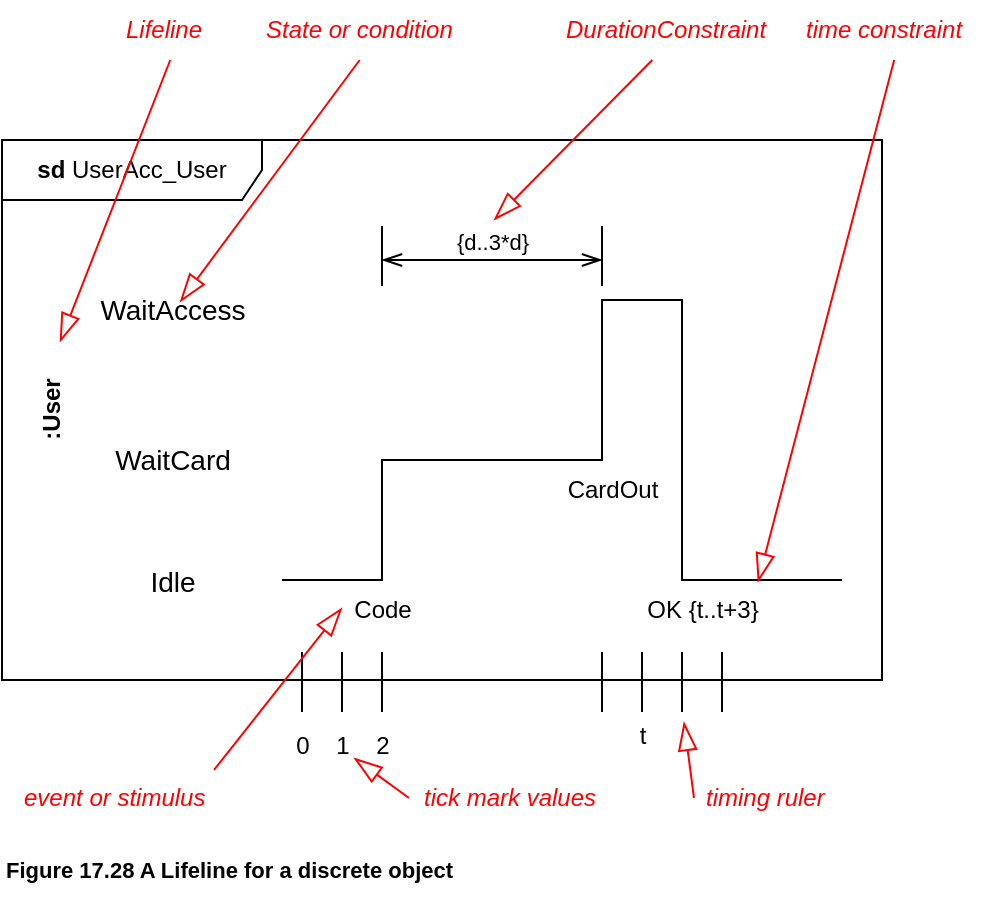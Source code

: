 <mxfile version="21.6.8" type="device" pages="3">
  <diagram id="wRjVFQ-GtE0xNQkUG2_W" name="17.28">
    <mxGraphModel dx="880" dy="545" grid="1" gridSize="10" guides="1" tooltips="1" connect="1" arrows="1" fold="1" page="1" pageScale="1" pageWidth="1169" pageHeight="827" math="0" shadow="0">
      <root>
        <mxCell id="0" />
        <mxCell id="1" value="uml" parent="0" />
        <mxCell id="CctPYty2IZTSp37HsIw8-1" value="&lt;b&gt;sd&lt;/b&gt; UserAcc_User" style="shape=umlFrame;whiteSpace=wrap;html=1;pointerEvents=0;recursiveResize=0;container=1;collapsible=0;width=130;height=30;" vertex="1" parent="1">
          <mxGeometry x="10" y="80" width="440" height="270" as="geometry" />
        </mxCell>
        <mxCell id="CctPYty2IZTSp37HsIw8-3" value=":User" style="text;html=1;align=center;verticalAlign=middle;resizable=0;points=[];autosize=1;strokeColor=none;fillColor=none;rotation=270;fontStyle=1" vertex="1" parent="CctPYty2IZTSp37HsIw8-1">
          <mxGeometry y="120" width="50" height="30" as="geometry" />
        </mxCell>
        <mxCell id="CctPYty2IZTSp37HsIw8-4" value="" style="edgeStyle=segmentEdgeStyle;endArrow=none;html=1;curved=0;rounded=0;endSize=8;startSize=8;sourcePerimeterSpacing=0;targetPerimeterSpacing=0;endFill=0;" edge="1" parent="CctPYty2IZTSp37HsIw8-1">
          <mxGeometry width="100" relative="1" as="geometry">
            <mxPoint x="140" y="220" as="sourcePoint" />
            <mxPoint x="420" y="220" as="targetPoint" />
            <Array as="points">
              <mxPoint x="190" y="220" />
              <mxPoint x="190" y="160" />
              <mxPoint x="300" y="160" />
              <mxPoint x="300" y="80" />
              <mxPoint x="340" y="80" />
              <mxPoint x="340" y="220" />
              <mxPoint x="420" y="220" />
            </Array>
          </mxGeometry>
        </mxCell>
        <mxCell id="CctPYty2IZTSp37HsIw8-5" value="WaitAccess" style="text;html=1;align=center;verticalAlign=middle;resizable=0;points=[];autosize=1;strokeColor=none;fillColor=none;fontSize=14;" vertex="1" parent="CctPYty2IZTSp37HsIw8-1">
          <mxGeometry x="35" y="70" width="100" height="30" as="geometry" />
        </mxCell>
        <mxCell id="CctPYty2IZTSp37HsIw8-6" value="WaitCard" style="text;html=1;align=center;verticalAlign=middle;resizable=0;points=[];autosize=1;strokeColor=none;fillColor=none;fontSize=14;" vertex="1" parent="CctPYty2IZTSp37HsIw8-1">
          <mxGeometry x="45" y="145" width="80" height="30" as="geometry" />
        </mxCell>
        <mxCell id="CctPYty2IZTSp37HsIw8-7" value="Idle" style="text;html=1;align=center;verticalAlign=middle;resizable=0;points=[];autosize=1;strokeColor=none;fillColor=none;fontSize=14;" vertex="1" parent="CctPYty2IZTSp37HsIw8-1">
          <mxGeometry x="60" y="206" width="50" height="30" as="geometry" />
        </mxCell>
        <mxCell id="CctPYty2IZTSp37HsIw8-11" value="Code" style="text;html=1;align=center;verticalAlign=middle;resizable=0;points=[];autosize=1;strokeColor=none;fillColor=none;" vertex="1" parent="CctPYty2IZTSp37HsIw8-1">
          <mxGeometry x="165" y="220" width="50" height="30" as="geometry" />
        </mxCell>
        <mxCell id="CctPYty2IZTSp37HsIw8-12" value="CardOut" style="text;html=1;align=center;verticalAlign=middle;resizable=0;points=[];autosize=1;strokeColor=none;fillColor=none;" vertex="1" parent="CctPYty2IZTSp37HsIw8-1">
          <mxGeometry x="270" y="160" width="70" height="30" as="geometry" />
        </mxCell>
        <mxCell id="CctPYty2IZTSp37HsIw8-13" value="OK {t..t+3}" style="text;html=1;align=center;verticalAlign=middle;resizable=0;points=[];autosize=1;strokeColor=none;fillColor=none;" vertex="1" parent="CctPYty2IZTSp37HsIw8-1">
          <mxGeometry x="310" y="220" width="80" height="30" as="geometry" />
        </mxCell>
        <mxCell id="CctPYty2IZTSp37HsIw8-8" value="{d..3*d}" style="edgeStyle=none;orthogonalLoop=1;jettySize=auto;html=1;endArrow=openThin;startArrow=openThin;endSize=8;startSize=8;rounded=0;verticalAlign=bottom;endFill=0;startFill=0;" edge="1" parent="1">
          <mxGeometry width="100" relative="1" as="geometry">
            <mxPoint x="200" y="140" as="sourcePoint" />
            <mxPoint x="310" y="140" as="targetPoint" />
            <Array as="points" />
          </mxGeometry>
        </mxCell>
        <mxCell id="CctPYty2IZTSp37HsIw8-9" value="" style="edgeStyle=none;orthogonalLoop=1;jettySize=auto;html=1;rounded=0;endArrow=none;endFill=0;" edge="1" parent="1">
          <mxGeometry width="100" relative="1" as="geometry">
            <mxPoint x="310" y="123" as="sourcePoint" />
            <mxPoint x="310" y="153" as="targetPoint" />
            <Array as="points" />
          </mxGeometry>
        </mxCell>
        <mxCell id="CctPYty2IZTSp37HsIw8-10" value="" style="edgeStyle=none;orthogonalLoop=1;jettySize=auto;html=1;rounded=0;endArrow=none;endFill=0;" edge="1" parent="1">
          <mxGeometry width="100" relative="1" as="geometry">
            <mxPoint x="200" y="123" as="sourcePoint" />
            <mxPoint x="200" y="153" as="targetPoint" />
            <Array as="points" />
          </mxGeometry>
        </mxCell>
        <mxCell id="CctPYty2IZTSp37HsIw8-14" value="" style="edgeStyle=none;orthogonalLoop=1;jettySize=auto;html=1;rounded=0;endArrow=none;endFill=0;" edge="1" parent="1">
          <mxGeometry width="100" relative="1" as="geometry">
            <mxPoint x="310" y="336" as="sourcePoint" />
            <mxPoint x="310" y="366" as="targetPoint" />
            <Array as="points" />
          </mxGeometry>
        </mxCell>
        <mxCell id="CctPYty2IZTSp37HsIw8-15" value="" style="edgeStyle=none;orthogonalLoop=1;jettySize=auto;html=1;rounded=0;endArrow=none;endFill=0;" edge="1" parent="1">
          <mxGeometry width="100" relative="1" as="geometry">
            <mxPoint x="350" y="336" as="sourcePoint" />
            <mxPoint x="350" y="366" as="targetPoint" />
            <Array as="points" />
          </mxGeometry>
        </mxCell>
        <mxCell id="CctPYty2IZTSp37HsIw8-16" value="" style="edgeStyle=none;orthogonalLoop=1;jettySize=auto;html=1;rounded=0;endArrow=none;endFill=0;" edge="1" parent="1">
          <mxGeometry width="100" relative="1" as="geometry">
            <mxPoint x="370" y="336" as="sourcePoint" />
            <mxPoint x="370" y="366" as="targetPoint" />
            <Array as="points" />
          </mxGeometry>
        </mxCell>
        <mxCell id="CctPYty2IZTSp37HsIw8-17" value="" style="edgeStyle=none;orthogonalLoop=1;jettySize=auto;html=1;rounded=0;endArrow=none;endFill=0;" edge="1" parent="1">
          <mxGeometry width="100" relative="1" as="geometry">
            <mxPoint x="330" y="336" as="sourcePoint" />
            <mxPoint x="330" y="366" as="targetPoint" />
            <Array as="points" />
          </mxGeometry>
        </mxCell>
        <mxCell id="CctPYty2IZTSp37HsIw8-18" value="t" style="text;html=1;align=center;verticalAlign=middle;resizable=0;points=[];autosize=1;strokeColor=none;fillColor=none;" vertex="1" parent="1">
          <mxGeometry x="315" y="363" width="30" height="30" as="geometry" />
        </mxCell>
        <mxCell id="CctPYty2IZTSp37HsIw8-19" value="" style="edgeStyle=none;orthogonalLoop=1;jettySize=auto;html=1;rounded=0;endArrow=none;endFill=0;" edge="1" parent="1">
          <mxGeometry width="100" relative="1" as="geometry">
            <mxPoint x="180" y="336" as="sourcePoint" />
            <mxPoint x="180" y="366" as="targetPoint" />
            <Array as="points" />
          </mxGeometry>
        </mxCell>
        <mxCell id="CctPYty2IZTSp37HsIw8-20" value="" style="edgeStyle=none;orthogonalLoop=1;jettySize=auto;html=1;rounded=0;endArrow=none;endFill=0;" edge="1" parent="1">
          <mxGeometry width="100" relative="1" as="geometry">
            <mxPoint x="200" y="336" as="sourcePoint" />
            <mxPoint x="200" y="366" as="targetPoint" />
            <Array as="points" />
          </mxGeometry>
        </mxCell>
        <mxCell id="CctPYty2IZTSp37HsIw8-21" value="" style="edgeStyle=none;orthogonalLoop=1;jettySize=auto;html=1;rounded=0;endArrow=none;endFill=0;" edge="1" parent="1">
          <mxGeometry width="100" relative="1" as="geometry">
            <mxPoint x="160" y="336" as="sourcePoint" />
            <mxPoint x="160" y="366" as="targetPoint" />
            <Array as="points" />
          </mxGeometry>
        </mxCell>
        <mxCell id="CctPYty2IZTSp37HsIw8-22" value="0" style="text;html=1;align=center;verticalAlign=middle;resizable=0;points=[];autosize=1;strokeColor=none;fillColor=none;" vertex="1" parent="1">
          <mxGeometry x="145" y="368" width="30" height="30" as="geometry" />
        </mxCell>
        <mxCell id="CctPYty2IZTSp37HsIw8-23" value="1" style="text;html=1;align=center;verticalAlign=middle;resizable=0;points=[];autosize=1;strokeColor=none;fillColor=none;" vertex="1" parent="1">
          <mxGeometry x="165" y="368" width="30" height="30" as="geometry" />
        </mxCell>
        <mxCell id="CctPYty2IZTSp37HsIw8-24" value="2" style="text;html=1;align=center;verticalAlign=middle;resizable=0;points=[];autosize=1;strokeColor=none;fillColor=none;" vertex="1" parent="1">
          <mxGeometry x="185" y="368" width="30" height="30" as="geometry" />
        </mxCell>
        <mxCell id="CctPYty2IZTSp37HsIw8-25" value="&lt;b&gt;Figure 17.28 A Lifeline for a discrete object&lt;/b&gt;" style="text;html=1;align=left;verticalAlign=middle;resizable=0;points=[];autosize=1;strokeColor=none;fillColor=none;fontSize=11;fontFamily=Helvetica;fontColor=default;" vertex="1" parent="1">
          <mxGeometry x="10" y="430" width="250" height="30" as="geometry" />
        </mxCell>
        <mxCell id="CctPYty2IZTSp37HsIw8-28" value="annotation" parent="0" />
        <mxCell id="CctPYty2IZTSp37HsIw8-29" value="" style="rounded=0;orthogonalLoop=1;jettySize=auto;html=1;endArrow=blockThin;endFill=0;endSize=12;strokeColor=#FF0000;" edge="1" parent="CctPYty2IZTSp37HsIw8-28" source="CctPYty2IZTSp37HsIw8-30">
          <mxGeometry relative="1" as="geometry">
            <mxPoint x="39" y="181" as="targetPoint" />
            <mxPoint x="86" y="80" as="sourcePoint" />
          </mxGeometry>
        </mxCell>
        <mxCell id="CctPYty2IZTSp37HsIw8-30" value="Lifeline" style="text;html=1;align=left;verticalAlign=middle;resizable=0;points=[];autosize=1;strokeColor=none;fillColor=none;fontColor=#FF0000;fontStyle=2;fontSize=12;container=0;" vertex="1" parent="CctPYty2IZTSp37HsIw8-28">
          <mxGeometry x="70" y="10" width="60" height="30" as="geometry" />
        </mxCell>
        <mxCell id="CctPYty2IZTSp37HsIw8-32" value="State or condition" style="text;html=1;align=left;verticalAlign=middle;resizable=0;points=[];autosize=1;strokeColor=none;fillColor=none;fontColor=#FF0000;fontStyle=2;fontSize=12;container=0;" vertex="1" parent="CctPYty2IZTSp37HsIw8-28">
          <mxGeometry x="140" y="10" width="120" height="30" as="geometry" />
        </mxCell>
        <mxCell id="CctPYty2IZTSp37HsIw8-33" value="" style="rounded=0;orthogonalLoop=1;jettySize=auto;html=1;endArrow=blockThin;endFill=0;endSize=12;strokeColor=#FF0000;" edge="1" source="CctPYty2IZTSp37HsIw8-32" parent="CctPYty2IZTSp37HsIw8-28">
          <mxGeometry relative="1" as="geometry">
            <mxPoint x="99" y="161" as="targetPoint" />
            <mxPoint x="146" y="60" as="sourcePoint" />
          </mxGeometry>
        </mxCell>
        <mxCell id="CctPYty2IZTSp37HsIw8-35" value="DurationConstraint" style="text;html=1;align=left;verticalAlign=middle;resizable=0;points=[];autosize=1;strokeColor=none;fillColor=none;fontColor=#FF0000;fontStyle=2;fontSize=12;container=0;" vertex="1" parent="CctPYty2IZTSp37HsIw8-28">
          <mxGeometry x="290" y="10" width="120" height="30" as="geometry" />
        </mxCell>
        <mxCell id="CctPYty2IZTSp37HsIw8-36" value="" style="rounded=0;orthogonalLoop=1;jettySize=auto;html=1;endArrow=blockThin;endFill=0;endSize=12;strokeColor=#FF0000;" edge="1" source="CctPYty2IZTSp37HsIw8-35" parent="CctPYty2IZTSp37HsIw8-28">
          <mxGeometry relative="1" as="geometry">
            <mxPoint x="256" y="120" as="targetPoint" />
            <mxPoint x="296" y="60" as="sourcePoint" />
          </mxGeometry>
        </mxCell>
        <mxCell id="CctPYty2IZTSp37HsIw8-37" value="time constraint" style="text;html=1;align=left;verticalAlign=middle;resizable=0;points=[];autosize=1;strokeColor=none;fillColor=none;fontColor=#FF0000;fontStyle=2;fontSize=12;container=0;" vertex="1" parent="CctPYty2IZTSp37HsIw8-28">
          <mxGeometry x="410" y="10" width="100" height="30" as="geometry" />
        </mxCell>
        <mxCell id="CctPYty2IZTSp37HsIw8-38" value="" style="rounded=0;orthogonalLoop=1;jettySize=auto;html=1;endArrow=blockThin;endFill=0;endSize=12;strokeColor=#FF0000;" edge="1" source="CctPYty2IZTSp37HsIw8-37" parent="CctPYty2IZTSp37HsIw8-28">
          <mxGeometry relative="1" as="geometry">
            <mxPoint x="388" y="301" as="targetPoint" />
            <mxPoint x="416" y="60" as="sourcePoint" />
          </mxGeometry>
        </mxCell>
        <mxCell id="CctPYty2IZTSp37HsIw8-39" value="timing ruler" style="text;html=1;align=left;verticalAlign=middle;resizable=0;points=[];autosize=1;strokeColor=none;fillColor=none;fontColor=#FF0000;fontStyle=2;fontSize=12;container=0;" vertex="1" parent="CctPYty2IZTSp37HsIw8-28">
          <mxGeometry x="360" y="394" width="80" height="30" as="geometry" />
        </mxCell>
        <mxCell id="CctPYty2IZTSp37HsIw8-40" value="" style="rounded=0;orthogonalLoop=1;jettySize=auto;html=1;endArrow=blockThin;endFill=0;endSize=12;strokeColor=#FF0000;exitX=-0.05;exitY=0.5;exitDx=0;exitDy=0;exitPerimeter=0;" edge="1" source="CctPYty2IZTSp37HsIw8-39" parent="CctPYty2IZTSp37HsIw8-28">
          <mxGeometry relative="1" as="geometry">
            <mxPoint x="351" y="371" as="targetPoint" />
            <mxPoint x="432" y="190" as="sourcePoint" />
          </mxGeometry>
        </mxCell>
        <mxCell id="CctPYty2IZTSp37HsIw8-41" value="tick mark values" style="text;html=1;align=left;verticalAlign=middle;resizable=0;points=[];autosize=1;strokeColor=none;fillColor=none;fontColor=#FF0000;fontStyle=2;fontSize=12;container=0;" vertex="1" parent="CctPYty2IZTSp37HsIw8-28">
          <mxGeometry x="219" y="394" width="110" height="30" as="geometry" />
        </mxCell>
        <mxCell id="CctPYty2IZTSp37HsIw8-42" value="" style="rounded=0;orthogonalLoop=1;jettySize=auto;html=1;endArrow=blockThin;endFill=0;endSize=12;strokeColor=#FF0000;exitX=-0.05;exitY=0.5;exitDx=0;exitDy=0;exitPerimeter=0;" edge="1" source="CctPYty2IZTSp37HsIw8-41" parent="CctPYty2IZTSp37HsIw8-28">
          <mxGeometry relative="1" as="geometry">
            <mxPoint x="186" y="389" as="targetPoint" />
            <mxPoint x="291" y="190" as="sourcePoint" />
          </mxGeometry>
        </mxCell>
        <mxCell id="CctPYty2IZTSp37HsIw8-44" value="event or stimulus" style="text;html=1;align=left;verticalAlign=middle;resizable=0;points=[];autosize=1;strokeColor=none;fillColor=none;fontColor=#FF0000;fontStyle=2;fontSize=12;container=0;" vertex="1" parent="CctPYty2IZTSp37HsIw8-28">
          <mxGeometry x="19" y="394" width="110" height="30" as="geometry" />
        </mxCell>
        <mxCell id="CctPYty2IZTSp37HsIw8-45" value="" style="rounded=0;orthogonalLoop=1;jettySize=auto;html=1;endArrow=blockThin;endFill=0;endSize=12;strokeColor=#FF0000;exitX=0.882;exitY=0.033;exitDx=0;exitDy=0;exitPerimeter=0;" edge="1" source="CctPYty2IZTSp37HsIw8-44" parent="CctPYty2IZTSp37HsIw8-28">
          <mxGeometry relative="1" as="geometry">
            <mxPoint x="180" y="314" as="targetPoint" />
            <mxPoint x="91" y="210" as="sourcePoint" />
          </mxGeometry>
        </mxCell>
      </root>
    </mxGraphModel>
  </diagram>
  <diagram name="17.29" id="CWOyhI8UQmGbBIaPtDwH">
    <mxGraphModel dx="880" dy="545" grid="1" gridSize="10" guides="1" tooltips="1" connect="1" arrows="1" fold="1" page="1" pageScale="1" pageWidth="1169" pageHeight="827" math="0" shadow="0">
      <root>
        <mxCell id="0" />
        <mxCell id="1" value="uml" parent="0" />
        <mxCell id="FQmdJtYdo-Q5KJxosytU-1" value="&lt;b&gt;sd&lt;/b&gt; UserAcc_User" style="shape=umlFrame;whiteSpace=wrap;html=1;pointerEvents=0;recursiveResize=0;container=1;collapsible=0;width=120;height=30;" vertex="1" parent="1">
          <mxGeometry x="80" y="80" width="440" height="150" as="geometry" />
        </mxCell>
        <mxCell id="FQmdJtYdo-Q5KJxosytU-2" value=":User" style="text;html=1;align=center;verticalAlign=middle;resizable=0;points=[];autosize=1;strokeColor=none;fillColor=none;rotation=0;fontStyle=1" vertex="1" parent="FQmdJtYdo-Q5KJxosytU-1">
          <mxGeometry x="20" y="84" width="50" height="30" as="geometry" />
        </mxCell>
        <mxCell id="FQmdJtYdo-Q5KJxosytU-4" value="WaitAccess" style="text;html=1;align=center;verticalAlign=middle;resizable=0;points=[];autosize=1;strokeColor=none;fillColor=none;fontSize=14;" vertex="1" parent="1">
          <mxGeometry x="356" y="164" width="100" height="30" as="geometry" />
        </mxCell>
        <mxCell id="FQmdJtYdo-Q5KJxosytU-5" value="WaitCard" style="text;html=1;align=center;verticalAlign=middle;resizable=0;points=[];autosize=1;strokeColor=none;fillColor=none;fontSize=14;" vertex="1" parent="1">
          <mxGeometry x="257" y="164" width="80" height="30" as="geometry" />
        </mxCell>
        <mxCell id="FQmdJtYdo-Q5KJxosytU-6" value="Idle" style="text;html=1;align=center;verticalAlign=middle;resizable=0;points=[];autosize=1;strokeColor=none;fillColor=none;fontSize=14;" vertex="1" parent="1">
          <mxGeometry x="170" y="164" width="50" height="30" as="geometry" />
        </mxCell>
        <mxCell id="Ig4POHQgUYnZKCr3auaQ-1" value="{d..3*d}" style="edgeStyle=none;orthogonalLoop=1;jettySize=auto;html=1;endArrow=openThin;startArrow=openThin;endSize=8;startSize=8;rounded=0;verticalAlign=bottom;endFill=0;startFill=0;" edge="1" parent="1">
          <mxGeometry width="100" relative="1" as="geometry">
            <mxPoint x="240" y="120" as="sourcePoint" />
            <mxPoint x="360" y="120" as="targetPoint" />
            <Array as="points" />
          </mxGeometry>
        </mxCell>
        <mxCell id="Ig4POHQgUYnZKCr3auaQ-2" value="" style="edgeStyle=none;orthogonalLoop=1;jettySize=auto;html=1;rounded=0;endArrow=none;endFill=0;" edge="1" parent="1">
          <mxGeometry width="100" relative="1" as="geometry">
            <mxPoint x="360" y="103" as="sourcePoint" />
            <mxPoint x="360" y="133" as="targetPoint" />
            <Array as="points" />
          </mxGeometry>
        </mxCell>
        <mxCell id="Ig4POHQgUYnZKCr3auaQ-3" value="" style="edgeStyle=none;orthogonalLoop=1;jettySize=auto;html=1;rounded=0;endArrow=none;endFill=0;" edge="1" parent="1">
          <mxGeometry width="100" relative="1" as="geometry">
            <mxPoint x="240" y="103" as="sourcePoint" />
            <mxPoint x="240" y="133" as="targetPoint" />
            <Array as="points" />
          </mxGeometry>
        </mxCell>
        <mxCell id="Ig4POHQgUYnZKCr3auaQ-5" value="" style="endArrow=none;html=1;rounded=0;align=center;verticalAlign=bottom;endFill=0;labelBackgroundColor=none;strokeColor=default;fontFamily=Helvetica;fontSize=11;fontColor=default;endSize=12;shape=connector;" edge="1" parent="1">
          <mxGeometry relative="1" as="geometry">
            <mxPoint x="170" y="200" as="sourcePoint" />
            <mxPoint x="380" y="200" as="targetPoint" />
            <Array as="points">
              <mxPoint x="219" y="200" />
              <mxPoint x="259" y="160" />
              <mxPoint x="340" y="160" />
            </Array>
          </mxGeometry>
        </mxCell>
        <mxCell id="Ig4POHQgUYnZKCr3auaQ-8" value="" style="edgeStyle=none;orthogonalLoop=1;jettySize=auto;html=1;rounded=0;labelBackgroundColor=none;endArrow=none;verticalAlign=bottom;endFill=0;endSize=12;" edge="1" parent="1">
          <mxGeometry width="100" relative="1" as="geometry">
            <mxPoint x="380" y="200" as="sourcePoint" />
            <mxPoint x="480" y="160" as="targetPoint" />
            <Array as="points">
              <mxPoint x="400" y="200" />
              <mxPoint x="440" y="160" />
            </Array>
          </mxGeometry>
        </mxCell>
        <mxCell id="Ig4POHQgUYnZKCr3auaQ-11" value="" style="endArrow=none;html=1;rounded=0;align=center;verticalAlign=bottom;endFill=0;labelBackgroundColor=none;strokeColor=default;fontFamily=Helvetica;fontSize=11;fontColor=default;endSize=12;shape=connector;" edge="1" parent="1">
          <mxGeometry relative="1" as="geometry">
            <mxPoint x="170" y="160" as="sourcePoint" />
            <mxPoint x="380" y="160" as="targetPoint" />
            <Array as="points">
              <mxPoint x="219" y="160" />
              <mxPoint x="259" y="200" />
              <mxPoint x="340" y="200" />
            </Array>
          </mxGeometry>
        </mxCell>
        <mxCell id="Ig4POHQgUYnZKCr3auaQ-12" value="" style="edgeStyle=none;orthogonalLoop=1;jettySize=auto;html=1;rounded=0;labelBackgroundColor=none;endArrow=none;verticalAlign=bottom;endFill=0;endSize=12;" edge="1" parent="1">
          <mxGeometry width="100" relative="1" as="geometry">
            <mxPoint x="380" y="160" as="sourcePoint" />
            <mxPoint x="480" y="200" as="targetPoint" />
            <Array as="points">
              <mxPoint x="400" y="160" />
              <mxPoint x="440" y="200" />
            </Array>
          </mxGeometry>
        </mxCell>
        <mxCell id="Ig4POHQgUYnZKCr3auaQ-14" value="Idle" style="text;html=1;align=center;verticalAlign=middle;resizable=0;points=[];autosize=1;strokeColor=none;fillColor=none;fontSize=14;" vertex="1" parent="1">
          <mxGeometry x="444" y="164" width="50" height="30" as="geometry" />
        </mxCell>
        <mxCell id="Ig4POHQgUYnZKCr3auaQ-15" value="&lt;b&gt;Figure 17.29 Compact Lifeline with States&lt;/b&gt;" style="text;html=1;align=left;verticalAlign=middle;resizable=0;points=[];autosize=1;strokeColor=none;fillColor=none;fontSize=11;fontFamily=Helvetica;fontColor=default;" vertex="1" parent="1">
          <mxGeometry y="230" width="240" height="30" as="geometry" />
        </mxCell>
        <mxCell id="Ig4POHQgUYnZKCr3auaQ-16" value="annotation" parent="0" />
        <mxCell id="Ig4POHQgUYnZKCr3auaQ-17" value="" style="rounded=0;orthogonalLoop=1;jettySize=auto;html=1;endArrow=blockThin;endFill=0;endSize=12;strokeColor=#FF0000;exitX=0.45;exitY=1;exitDx=0;exitDy=0;exitPerimeter=0;" edge="1" source="Ig4POHQgUYnZKCr3auaQ-18" parent="Ig4POHQgUYnZKCr3auaQ-16">
          <mxGeometry relative="1" as="geometry">
            <mxPoint x="120" y="163" as="targetPoint" />
            <mxPoint x="50" y="60" as="sourcePoint" />
          </mxGeometry>
        </mxCell>
        <mxCell id="Ig4POHQgUYnZKCr3auaQ-18" value="Lifeline" style="text;html=1;align=left;verticalAlign=middle;resizable=0;points=[];autosize=1;strokeColor=none;fillColor=none;fontColor=#FF0000;fontStyle=2;fontSize=12;container=0;" vertex="1" parent="Ig4POHQgUYnZKCr3auaQ-16">
          <mxGeometry x="10" y="40" width="60" height="30" as="geometry" />
        </mxCell>
        <mxCell id="Ig4POHQgUYnZKCr3auaQ-19" value="State or condition" style="text;html=1;align=left;verticalAlign=middle;resizable=0;points=[];autosize=1;strokeColor=none;fillColor=none;fontColor=#FF0000;fontStyle=2;fontSize=12;container=0;" vertex="1" parent="Ig4POHQgUYnZKCr3auaQ-16">
          <mxGeometry x="190" y="40" width="120" height="30" as="geometry" />
        </mxCell>
        <mxCell id="Ig4POHQgUYnZKCr3auaQ-20" value="" style="rounded=0;orthogonalLoop=1;jettySize=auto;html=1;endArrow=blockThin;endFill=0;endSize=12;strokeColor=#FF0000;" edge="1" source="Ig4POHQgUYnZKCr3auaQ-19" parent="Ig4POHQgUYnZKCr3auaQ-16">
          <mxGeometry relative="1" as="geometry">
            <mxPoint x="203" y="166" as="targetPoint" />
            <mxPoint x="266" y="60" as="sourcePoint" />
          </mxGeometry>
        </mxCell>
        <mxCell id="Wo0PoCsMhngo08fUCxCb-1" value="DurationConstraint" style="text;html=1;align=left;verticalAlign=middle;resizable=0;points=[];autosize=1;strokeColor=none;fillColor=none;fontColor=#FF0000;fontStyle=2;fontSize=12;container=0;" vertex="1" parent="Ig4POHQgUYnZKCr3auaQ-16">
          <mxGeometry x="324" y="40" width="120" height="30" as="geometry" />
        </mxCell>
        <mxCell id="Wo0PoCsMhngo08fUCxCb-2" value="" style="rounded=0;orthogonalLoop=1;jettySize=auto;html=1;endArrow=blockThin;endFill=0;endSize=12;strokeColor=#FF0000;" edge="1" parent="Ig4POHQgUYnZKCr3auaQ-16">
          <mxGeometry relative="1" as="geometry">
            <mxPoint x="306" y="102" as="targetPoint" />
            <mxPoint x="370" y="70" as="sourcePoint" />
          </mxGeometry>
        </mxCell>
      </root>
    </mxGraphModel>
  </diagram>
  <diagram id="ztikP0-THc0qYL7pBmX_" name="17.30">
    <mxGraphModel dx="2049" dy="545" grid="1" gridSize="10" guides="1" tooltips="1" connect="1" arrows="1" fold="1" page="1" pageScale="1" pageWidth="1169" pageHeight="827" math="0" shadow="0">
      <root>
        <mxCell id="0" />
        <mxCell id="1" value="uml" parent="0" />
        <mxCell id="rHWPaLKV7430Heq37ULo-1" value="&lt;b&gt;sd&lt;/b&gt; UserAcc_User" style="shape=umlFrame;whiteSpace=wrap;html=1;pointerEvents=0;recursiveResize=0;container=1;collapsible=0;width=130;height=30;" vertex="1" parent="1">
          <mxGeometry x="120" y="80" width="440" height="390" as="geometry" />
        </mxCell>
        <mxCell id="rHWPaLKV7430Heq37ULo-2" value=":User" style="text;html=1;align=center;verticalAlign=middle;resizable=0;points=[];autosize=1;strokeColor=none;fillColor=none;rotation=270;fontStyle=1" vertex="1" parent="rHWPaLKV7430Heq37ULo-1">
          <mxGeometry y="120" width="50" height="30" as="geometry" />
        </mxCell>
        <mxCell id="rHWPaLKV7430Heq37ULo-3" value="" style="edgeStyle=segmentEdgeStyle;endArrow=none;html=1;curved=0;rounded=0;endSize=8;startSize=8;sourcePerimeterSpacing=0;targetPerimeterSpacing=0;endFill=0;" edge="1" parent="rHWPaLKV7430Heq37ULo-1">
          <mxGeometry width="100" relative="1" as="geometry">
            <mxPoint x="140" y="190" as="sourcePoint" />
            <mxPoint x="420" y="190" as="targetPoint" />
            <Array as="points">
              <mxPoint x="190" y="190" />
              <mxPoint x="190" y="140" />
              <mxPoint x="300" y="140" />
              <mxPoint x="300" y="80" />
              <mxPoint x="340" y="80" />
              <mxPoint x="340" y="190" />
              <mxPoint x="420" y="190" />
            </Array>
          </mxGeometry>
        </mxCell>
        <mxCell id="rHWPaLKV7430Heq37ULo-4" value="WaitAccess" style="text;html=1;align=center;verticalAlign=middle;resizable=0;points=[];autosize=1;strokeColor=none;fillColor=none;fontSize=14;" vertex="1" parent="rHWPaLKV7430Heq37ULo-1">
          <mxGeometry x="35" y="70" width="100" height="30" as="geometry" />
        </mxCell>
        <mxCell id="rHWPaLKV7430Heq37ULo-5" value="WaitCard" style="text;html=1;align=center;verticalAlign=middle;resizable=0;points=[];autosize=1;strokeColor=none;fillColor=none;fontSize=14;" vertex="1" parent="rHWPaLKV7430Heq37ULo-1">
          <mxGeometry x="45" y="125" width="80" height="30" as="geometry" />
        </mxCell>
        <mxCell id="rHWPaLKV7430Heq37ULo-6" value="Idle" style="text;html=1;align=center;verticalAlign=middle;resizable=0;points=[];autosize=1;strokeColor=none;fillColor=none;fontSize=14;" vertex="1" parent="rHWPaLKV7430Heq37ULo-1">
          <mxGeometry x="60" y="176" width="50" height="30" as="geometry" />
        </mxCell>
        <mxCell id="rHWPaLKV7430Heq37ULo-7" value="Code" style="text;html=1;align=center;verticalAlign=middle;resizable=0;points=[];autosize=1;strokeColor=none;fillColor=none;" vertex="1" parent="rHWPaLKV7430Heq37ULo-1">
          <mxGeometry x="190" y="207" width="50" height="30" as="geometry" />
        </mxCell>
        <mxCell id="rHWPaLKV7430Heq37ULo-8" value="CardOut&lt;br&gt;{0..13}" style="text;html=1;align=left;verticalAlign=top;resizable=0;points=[];autosize=1;strokeColor=none;fillColor=none;" vertex="1" parent="rHWPaLKV7430Heq37ULo-1">
          <mxGeometry x="220" y="155" width="70" height="40" as="geometry" />
        </mxCell>
        <mxCell id="rHWPaLKV7430Heq37ULo-9" value="{t..t+3}" style="text;html=1;align=center;verticalAlign=middle;resizable=0;points=[];autosize=1;strokeColor=none;fillColor=none;" vertex="1" parent="rHWPaLKV7430Heq37ULo-1">
          <mxGeometry x="354" y="137" width="60" height="30" as="geometry" />
        </mxCell>
        <mxCell id="rHWPaLKV7430Heq37ULo-29" value=":ACSystem" style="text;html=1;align=center;verticalAlign=middle;resizable=0;points=[];autosize=1;strokeColor=none;fillColor=none;rotation=270;fontStyle=1" vertex="1" parent="rHWPaLKV7430Heq37ULo-1">
          <mxGeometry x="-20" y="300" width="90" height="30" as="geometry" />
        </mxCell>
        <mxCell id="rHWPaLKV7430Heq37ULo-30" value="NoCard" style="text;html=1;align=center;verticalAlign=middle;resizable=0;points=[];autosize=1;strokeColor=none;fillColor=none;fontSize=14;" vertex="1" parent="rHWPaLKV7430Heq37ULo-1">
          <mxGeometry x="50" y="256" width="70" height="30" as="geometry" />
        </mxCell>
        <mxCell id="rHWPaLKV7430Heq37ULo-31" value="HasCard" style="text;html=1;align=center;verticalAlign=middle;resizable=0;points=[];autosize=1;strokeColor=none;fillColor=none;fontSize=14;" vertex="1" parent="rHWPaLKV7430Heq37ULo-1">
          <mxGeometry x="45" y="306" width="80" height="30" as="geometry" />
        </mxCell>
        <mxCell id="rHWPaLKV7430Heq37ULo-32" value="" style="edgeStyle=segmentEdgeStyle;endArrow=none;html=1;curved=0;rounded=0;endSize=8;startSize=8;sourcePerimeterSpacing=0;targetPerimeterSpacing=0;endFill=0;" edge="1" parent="rHWPaLKV7430Heq37ULo-1">
          <mxGeometry width="100" relative="1" as="geometry">
            <mxPoint x="140" y="270" as="sourcePoint" />
            <mxPoint x="420" y="270" as="targetPoint" />
            <Array as="points">
              <mxPoint x="210" y="270" />
              <mxPoint x="210" y="320" />
              <mxPoint x="320" y="320" />
              <mxPoint x="320" y="270" />
            </Array>
          </mxGeometry>
        </mxCell>
        <mxCell id="rWFZxiglpLQS8mA6ok6L-3" value="OK" style="text;html=1;align=center;verticalAlign=middle;resizable=0;points=[];autosize=1;strokeColor=none;fillColor=none;" vertex="1" parent="rHWPaLKV7430Heq37ULo-1">
          <mxGeometry x="289" y="204" width="40" height="30" as="geometry" />
        </mxCell>
        <mxCell id="rHWPaLKV7430Heq37ULo-10" value="{d..3*d}" style="edgeStyle=none;orthogonalLoop=1;jettySize=auto;html=1;endArrow=openThin;startArrow=openThin;endSize=8;startSize=8;rounded=0;verticalAlign=bottom;endFill=0;startFill=0;" edge="1" parent="1">
          <mxGeometry width="100" relative="1" as="geometry">
            <mxPoint x="310" y="140" as="sourcePoint" />
            <mxPoint x="420" y="140" as="targetPoint" />
            <Array as="points" />
          </mxGeometry>
        </mxCell>
        <mxCell id="rHWPaLKV7430Heq37ULo-11" value="" style="edgeStyle=none;orthogonalLoop=1;jettySize=auto;html=1;rounded=0;endArrow=none;endFill=0;" edge="1" parent="1">
          <mxGeometry width="100" relative="1" as="geometry">
            <mxPoint x="420" y="123" as="sourcePoint" />
            <mxPoint x="420" y="153" as="targetPoint" />
            <Array as="points" />
          </mxGeometry>
        </mxCell>
        <mxCell id="rHWPaLKV7430Heq37ULo-12" value="" style="edgeStyle=none;orthogonalLoop=1;jettySize=auto;html=1;rounded=0;endArrow=none;endFill=0;" edge="1" parent="1">
          <mxGeometry width="100" relative="1" as="geometry">
            <mxPoint x="310" y="123" as="sourcePoint" />
            <mxPoint x="310" y="153" as="targetPoint" />
            <Array as="points" />
          </mxGeometry>
        </mxCell>
        <mxCell id="rHWPaLKV7430Heq37ULo-13" value="" style="edgeStyle=none;orthogonalLoop=1;jettySize=auto;html=1;rounded=0;endArrow=none;endFill=0;" edge="1" parent="1">
          <mxGeometry width="100" relative="1" as="geometry">
            <mxPoint x="420" y="456" as="sourcePoint" />
            <mxPoint x="420" y="486" as="targetPoint" />
            <Array as="points" />
          </mxGeometry>
        </mxCell>
        <mxCell id="rHWPaLKV7430Heq37ULo-14" value="" style="edgeStyle=none;orthogonalLoop=1;jettySize=auto;html=1;rounded=0;endArrow=none;endFill=0;" edge="1" parent="1">
          <mxGeometry width="100" relative="1" as="geometry">
            <mxPoint x="460" y="456" as="sourcePoint" />
            <mxPoint x="460" y="486" as="targetPoint" />
            <Array as="points" />
          </mxGeometry>
        </mxCell>
        <mxCell id="rHWPaLKV7430Heq37ULo-15" value="" style="edgeStyle=none;orthogonalLoop=1;jettySize=auto;html=1;rounded=0;endArrow=none;endFill=0;" edge="1" parent="1">
          <mxGeometry width="100" relative="1" as="geometry">
            <mxPoint x="480" y="456" as="sourcePoint" />
            <mxPoint x="480" y="486" as="targetPoint" />
            <Array as="points" />
          </mxGeometry>
        </mxCell>
        <mxCell id="rHWPaLKV7430Heq37ULo-16" value="" style="edgeStyle=none;orthogonalLoop=1;jettySize=auto;html=1;rounded=0;endArrow=none;endFill=0;" edge="1" parent="1">
          <mxGeometry width="100" relative="1" as="geometry">
            <mxPoint x="440" y="456" as="sourcePoint" />
            <mxPoint x="440" y="486" as="targetPoint" />
            <Array as="points" />
          </mxGeometry>
        </mxCell>
        <mxCell id="rHWPaLKV7430Heq37ULo-17" value="t" style="text;html=1;align=center;verticalAlign=middle;resizable=0;points=[];autosize=1;strokeColor=none;fillColor=none;" vertex="1" parent="1">
          <mxGeometry x="425" y="483" width="30" height="30" as="geometry" />
        </mxCell>
        <mxCell id="rHWPaLKV7430Heq37ULo-18" value="" style="edgeStyle=none;orthogonalLoop=1;jettySize=auto;html=1;rounded=0;endArrow=none;endFill=0;" edge="1" parent="1">
          <mxGeometry width="100" relative="1" as="geometry">
            <mxPoint x="290" y="456" as="sourcePoint" />
            <mxPoint x="290" y="486" as="targetPoint" />
            <Array as="points" />
          </mxGeometry>
        </mxCell>
        <mxCell id="rHWPaLKV7430Heq37ULo-19" value="" style="edgeStyle=none;orthogonalLoop=1;jettySize=auto;html=1;rounded=0;endArrow=none;endFill=0;" edge="1" parent="1">
          <mxGeometry width="100" relative="1" as="geometry">
            <mxPoint x="310" y="456" as="sourcePoint" />
            <mxPoint x="310" y="486" as="targetPoint" />
            <Array as="points" />
          </mxGeometry>
        </mxCell>
        <mxCell id="rHWPaLKV7430Heq37ULo-20" value="" style="edgeStyle=none;orthogonalLoop=1;jettySize=auto;html=1;rounded=0;endArrow=none;endFill=0;" edge="1" parent="1">
          <mxGeometry width="100" relative="1" as="geometry">
            <mxPoint x="270" y="456" as="sourcePoint" />
            <mxPoint x="270" y="486" as="targetPoint" />
            <Array as="points" />
          </mxGeometry>
        </mxCell>
        <mxCell id="rHWPaLKV7430Heq37ULo-21" value="0" style="text;html=1;align=center;verticalAlign=middle;resizable=0;points=[];autosize=1;strokeColor=none;fillColor=none;" vertex="1" parent="1">
          <mxGeometry x="255" y="488" width="30" height="30" as="geometry" />
        </mxCell>
        <mxCell id="rHWPaLKV7430Heq37ULo-22" value="1" style="text;html=1;align=center;verticalAlign=middle;resizable=0;points=[];autosize=1;strokeColor=none;fillColor=none;" vertex="1" parent="1">
          <mxGeometry x="275" y="488" width="30" height="30" as="geometry" />
        </mxCell>
        <mxCell id="rHWPaLKV7430Heq37ULo-23" value="2" style="text;html=1;align=center;verticalAlign=middle;resizable=0;points=[];autosize=1;strokeColor=none;fillColor=none;" vertex="1" parent="1">
          <mxGeometry x="295" y="488" width="30" height="30" as="geometry" />
        </mxCell>
        <mxCell id="rHWPaLKV7430Heq37ULo-24" value="&lt;b&gt;Figure 17.30 Timing Diagram with more than one Lifeline and with Messages&lt;/b&gt;" style="text;html=1;align=left;verticalAlign=middle;resizable=0;points=[];autosize=1;strokeColor=none;fillColor=none;fontSize=11;fontFamily=Helvetica;fontColor=default;" vertex="1" parent="1">
          <mxGeometry x="10" y="510" width="420" height="30" as="geometry" />
        </mxCell>
        <mxCell id="rHWPaLKV7430Heq37ULo-25" value="" style="endArrow=none;html=1;rounded=0;align=center;verticalAlign=bottom;endFill=0;labelBackgroundColor=none;strokeColor=default;fontFamily=Helvetica;fontSize=11;fontColor=default;endSize=12;shape=connector;" edge="1" parent="1">
          <mxGeometry relative="1" as="geometry">
            <mxPoint x="490" y="240" as="sourcePoint" />
            <mxPoint x="460" y="270" as="targetPoint" />
          </mxGeometry>
        </mxCell>
        <mxCell id="rHWPaLKV7430Heq37ULo-26" value="" style="edgeStyle=none;orthogonalLoop=1;jettySize=auto;html=1;rounded=0;endArrow=none;endFill=0;" edge="1" parent="1">
          <mxGeometry width="100" relative="1" as="geometry">
            <mxPoint x="330" y="456" as="sourcePoint" />
            <mxPoint x="330" y="486" as="targetPoint" />
            <Array as="points" />
          </mxGeometry>
        </mxCell>
        <mxCell id="rHWPaLKV7430Heq37ULo-28" value="" style="edgeStyle=none;orthogonalLoop=1;jettySize=auto;html=1;rounded=0;endArrow=none;endFill=0;strokeWidth=2;" edge="1" parent="1">
          <mxGeometry width="100" relative="1" as="geometry">
            <mxPoint x="120" y="320" as="sourcePoint" />
            <mxPoint x="560" y="320" as="targetPoint" />
            <Array as="points" />
          </mxGeometry>
        </mxCell>
        <mxCell id="rHWPaLKV7430Heq37ULo-33" value="t=now" style="text;html=1;align=center;verticalAlign=middle;resizable=0;points=[];autosize=1;strokeColor=none;fillColor=none;" vertex="1" parent="1">
          <mxGeometry x="390" y="418" width="60" height="30" as="geometry" />
        </mxCell>
        <mxCell id="rHWPaLKV7430Heq37ULo-34" value="" style="endArrow=open;html=1;rounded=0;align=center;verticalAlign=bottom;endFill=0;labelBackgroundColor=none;strokeColor=default;fontFamily=Helvetica;fontSize=11;fontColor=default;endSize=12;shape=connector;" edge="1" parent="1">
          <mxGeometry relative="1" as="geometry">
            <mxPoint x="310" y="270" as="sourcePoint" />
            <mxPoint x="330" y="350" as="targetPoint" />
          </mxGeometry>
        </mxCell>
        <mxCell id="rHWPaLKV7430Heq37ULo-35" value="" style="endArrow=open;html=1;rounded=0;align=center;verticalAlign=bottom;endFill=0;labelBackgroundColor=none;strokeColor=default;fontFamily=Helvetica;fontSize=11;fontColor=default;endSize=12;shape=connector;" edge="1" parent="1">
          <mxGeometry relative="1" as="geometry">
            <mxPoint x="360" y="400" as="sourcePoint" />
            <mxPoint x="420" y="220" as="targetPoint" />
          </mxGeometry>
        </mxCell>
        <mxCell id="rHWPaLKV7430Heq37ULo-36" value="" style="endArrow=open;html=1;rounded=0;align=center;verticalAlign=bottom;endFill=0;labelBackgroundColor=none;strokeColor=default;fontFamily=Helvetica;fontSize=11;fontColor=default;endSize=12;shape=connector;" edge="1" parent="1">
          <mxGeometry relative="1" as="geometry">
            <mxPoint x="380" y="400" as="sourcePoint" />
            <mxPoint x="460" y="160" as="targetPoint" />
          </mxGeometry>
        </mxCell>
        <mxCell id="rHWPaLKV7430Heq37ULo-37" value="" style="endArrow=none;html=1;rounded=0;align=center;verticalAlign=bottom;endFill=0;labelBackgroundColor=none;strokeColor=default;fontFamily=Helvetica;fontSize=11;fontColor=default;endSize=12;shape=connector;" edge="1" parent="1" target="rHWPaLKV7430Heq37ULo-33">
          <mxGeometry relative="1" as="geometry">
            <mxPoint x="380" y="400" as="sourcePoint" />
            <mxPoint x="470" y="170" as="targetPoint" />
          </mxGeometry>
        </mxCell>
        <mxCell id="rHWPaLKV7430Heq37ULo-38" value="d" style="text;html=1;align=center;verticalAlign=middle;resizable=0;points=[];autosize=1;strokeColor=none;fillColor=none;" vertex="1" parent="1">
          <mxGeometry x="305" y="428" width="30" height="30" as="geometry" />
        </mxCell>
        <mxCell id="rWFZxiglpLQS8mA6ok6L-8" value="Unlock" style="text;html=1;align=center;verticalAlign=middle;resizable=0;points=[];autosize=1;strokeColor=none;fillColor=none;" vertex="1" parent="1">
          <mxGeometry x="469" y="374" width="60" height="30" as="geometry" />
        </mxCell>
        <mxCell id="rWFZxiglpLQS8mA6ok6L-9" value="" style="endArrow=open;html=1;rounded=0;align=center;verticalAlign=bottom;endFill=0;labelBackgroundColor=none;strokeColor=default;fontFamily=Helvetica;fontSize=11;fontColor=default;endSize=12;shape=connector;" edge="1" parent="1">
          <mxGeometry relative="1" as="geometry">
            <mxPoint x="440" y="400" as="sourcePoint" />
            <mxPoint x="560" y="400" as="targetPoint" />
          </mxGeometry>
        </mxCell>
        <mxCell id="vNnPScInYoTAEcIxa3je-1" value="annotation" parent="0" />
        <mxCell id="vNnPScInYoTAEcIxa3je-2" value="" style="rounded=0;orthogonalLoop=1;jettySize=auto;html=1;endArrow=blockThin;endFill=0;endSize=12;strokeColor=#FF0000;exitX=0.45;exitY=1;exitDx=0;exitDy=0;exitPerimeter=0;" edge="1" parent="vNnPScInYoTAEcIxa3je-1" source="vNnPScInYoTAEcIxa3je-3">
          <mxGeometry relative="1" as="geometry">
            <mxPoint x="141" y="192" as="targetPoint" />
            <mxPoint x="50" y="60" as="sourcePoint" />
          </mxGeometry>
        </mxCell>
        <mxCell id="vNnPScInYoTAEcIxa3je-3" value="Lifelines" style="text;html=1;align=left;verticalAlign=middle;resizable=0;points=[];autosize=1;strokeColor=none;fillColor=none;fontColor=#FF0000;fontStyle=2;fontSize=12;container=0;" vertex="1" parent="vNnPScInYoTAEcIxa3je-1">
          <mxGeometry x="10" y="40" width="70" height="30" as="geometry" />
        </mxCell>
        <mxCell id="vNnPScInYoTAEcIxa3je-4" value="" style="rounded=0;orthogonalLoop=1;jettySize=auto;html=1;endArrow=blockThin;endFill=0;endSize=12;strokeColor=#FF0000;exitX=0.471;exitY=1.033;exitDx=0;exitDy=0;exitPerimeter=0;" edge="1" parent="vNnPScInYoTAEcIxa3je-1" source="vNnPScInYoTAEcIxa3je-3">
          <mxGeometry relative="1" as="geometry">
            <mxPoint x="133" y="356" as="targetPoint" />
            <mxPoint x="52" y="80" as="sourcePoint" />
          </mxGeometry>
        </mxCell>
        <mxCell id="6zOvMVR7DNXUAaakF8Od-1" value="State or condition" style="text;html=1;align=left;verticalAlign=middle;resizable=0;points=[];autosize=1;strokeColor=none;fillColor=none;fontColor=#FF0000;fontStyle=2;fontSize=12;container=0;" vertex="1" parent="vNnPScInYoTAEcIxa3je-1">
          <mxGeometry x="130" y="10" width="120" height="30" as="geometry" />
        </mxCell>
        <mxCell id="6zOvMVR7DNXUAaakF8Od-2" value="" style="rounded=0;orthogonalLoop=1;jettySize=auto;html=1;endArrow=blockThin;endFill=0;endSize=12;strokeColor=#FF0000;" edge="1" parent="vNnPScInYoTAEcIxa3je-1" source="6zOvMVR7DNXUAaakF8Od-1">
          <mxGeometry relative="1" as="geometry">
            <mxPoint x="202" y="148" as="targetPoint" />
            <mxPoint x="206" y="30" as="sourcePoint" />
          </mxGeometry>
        </mxCell>
        <mxCell id="dIt47GS0gzc9BiLB9Om2-1" value="DurationConstraints" style="text;html=1;align=left;verticalAlign=middle;resizable=0;points=[];autosize=1;strokeColor=none;fillColor=none;fontColor=#FF0000;fontStyle=2;fontSize=12;container=0;" vertex="1" parent="vNnPScInYoTAEcIxa3je-1">
          <mxGeometry x="250" y="10" width="130" height="30" as="geometry" />
        </mxCell>
        <mxCell id="dIt47GS0gzc9BiLB9Om2-2" value="" style="rounded=0;orthogonalLoop=1;jettySize=auto;html=1;endArrow=blockThin;endFill=0;endSize=12;strokeColor=#FF0000;exitX=0.654;exitY=0.933;exitDx=0;exitDy=0;exitPerimeter=0;" edge="1" parent="vNnPScInYoTAEcIxa3je-1" source="dIt47GS0gzc9BiLB9Om2-1">
          <mxGeometry relative="1" as="geometry">
            <mxPoint x="362" y="121" as="targetPoint" />
            <mxPoint x="370" y="70" as="sourcePoint" />
          </mxGeometry>
        </mxCell>
        <mxCell id="dIt47GS0gzc9BiLB9Om2-3" value="" style="rounded=0;orthogonalLoop=1;jettySize=auto;html=1;endArrow=blockThin;endFill=0;endSize=12;strokeColor=#FF0000;exitX=0.654;exitY=0.933;exitDx=0;exitDy=0;exitPerimeter=0;" edge="1" parent="vNnPScInYoTAEcIxa3je-1">
          <mxGeometry relative="1" as="geometry">
            <mxPoint x="354" y="254" as="targetPoint" />
            <mxPoint x="275" y="38" as="sourcePoint" />
          </mxGeometry>
        </mxCell>
        <mxCell id="rWFZxiglpLQS8mA6ok6L-1" value="Time Constraint" style="text;html=1;align=left;verticalAlign=middle;resizable=0;points=[];autosize=1;strokeColor=none;fillColor=none;fontColor=#FF0000;fontStyle=2;fontSize=12;container=0;" vertex="1" parent="vNnPScInYoTAEcIxa3je-1">
          <mxGeometry x="590" y="170" width="110" height="30" as="geometry" />
        </mxCell>
        <mxCell id="rWFZxiglpLQS8mA6ok6L-2" value="" style="rounded=0;orthogonalLoop=1;jettySize=auto;html=1;endArrow=blockThin;endFill=0;endSize=12;strokeColor=#FF0000;" edge="1" parent="vNnPScInYoTAEcIxa3je-1" source="rWFZxiglpLQS8mA6ok6L-1">
          <mxGeometry relative="1" as="geometry">
            <mxPoint x="536" y="232" as="targetPoint" />
            <mxPoint x="416" y="60" as="sourcePoint" />
          </mxGeometry>
        </mxCell>
        <mxCell id="rWFZxiglpLQS8mA6ok6L-4" value="Time Observation" style="text;html=1;align=left;verticalAlign=middle;resizable=0;points=[];autosize=1;strokeColor=none;fillColor=none;fontColor=#FF0000;fontStyle=2;fontSize=12;container=0;" vertex="1" parent="vNnPScInYoTAEcIxa3je-1">
          <mxGeometry x="590" y="450" width="120" height="30" as="geometry" />
        </mxCell>
        <mxCell id="rWFZxiglpLQS8mA6ok6L-5" value="" style="rounded=0;orthogonalLoop=1;jettySize=auto;html=1;endArrow=blockThin;endFill=0;endSize=12;strokeColor=#FF0000;exitX=-0.042;exitY=0.533;exitDx=0;exitDy=0;exitPerimeter=0;" edge="1" source="rWFZxiglpLQS8mA6ok6L-4" parent="vNnPScInYoTAEcIxa3je-1">
          <mxGeometry relative="1" as="geometry">
            <mxPoint x="446" y="433" as="targetPoint" />
            <mxPoint x="416" y="340" as="sourcePoint" />
          </mxGeometry>
        </mxCell>
        <mxCell id="rWFZxiglpLQS8mA6ok6L-10" value="Message" style="text;html=1;align=left;verticalAlign=middle;resizable=0;points=[];autosize=1;strokeColor=none;fillColor=none;fontColor=#FF0000;fontStyle=2;fontSize=12;container=0;" vertex="1" parent="vNnPScInYoTAEcIxa3je-1">
          <mxGeometry x="590" y="290" width="70" height="30" as="geometry" />
        </mxCell>
        <mxCell id="rWFZxiglpLQS8mA6ok6L-11" value="" style="rounded=0;orthogonalLoop=1;jettySize=auto;html=1;endArrow=blockThin;endFill=0;endSize=12;strokeColor=#FF0000;" edge="1" source="rWFZxiglpLQS8mA6ok6L-10" parent="vNnPScInYoTAEcIxa3je-1">
          <mxGeometry relative="1" as="geometry">
            <mxPoint x="442" y="300" as="targetPoint" />
            <mxPoint x="416" y="180" as="sourcePoint" />
          </mxGeometry>
        </mxCell>
        <mxCell id="rWFZxiglpLQS8mA6ok6L-12" value="Duration Observation" style="text;html=1;align=right;verticalAlign=middle;resizable=0;points=[];autosize=1;strokeColor=none;fillColor=none;fontColor=#FF0000;fontStyle=2;fontSize=12;container=0;" vertex="1" parent="vNnPScInYoTAEcIxa3je-1">
          <mxGeometry x="-20" y="370" width="140" height="30" as="geometry" />
        </mxCell>
        <mxCell id="rWFZxiglpLQS8mA6ok6L-13" value="" style="rounded=0;orthogonalLoop=1;jettySize=auto;html=1;endArrow=blockThin;endFill=0;endSize=12;strokeColor=#FF0000;exitX=0.7;exitY=0.967;exitDx=0;exitDy=0;exitPerimeter=0;" edge="1" parent="vNnPScInYoTAEcIxa3je-1" source="rWFZxiglpLQS8mA6ok6L-12">
          <mxGeometry relative="1" as="geometry">
            <mxPoint x="312" y="441" as="targetPoint" />
            <mxPoint x="285" y="48" as="sourcePoint" />
          </mxGeometry>
        </mxCell>
      </root>
    </mxGraphModel>
  </diagram>
</mxfile>
